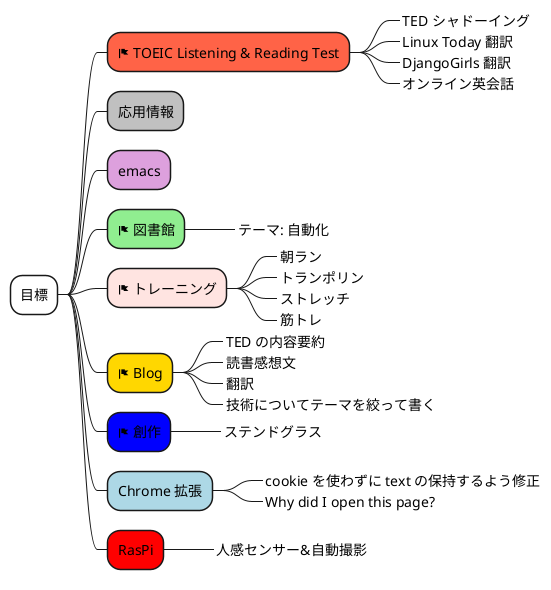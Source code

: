 @startmindmap
*[#white] 目標
**[#tomato] <&flag> TOEIC Listening & Reading Test
***_ TED シャドーイング
***_ Linux Today 翻訳
***_ DjangoGirls 翻訳
***_ オンライン英会話
**[#silver] 応用情報
**[#plum] emacs
**[#lightgreen] <&flag> 図書館
***_ テーマ: 自動化
**[#mistyrose] <&flag> トレーニング
***_ 朝ラン
***_ トランポリン
***_ ストレッチ
***_ 筋トレ
**[#gold] <&flag> Blog
***_ TED の内容要約
***_ 読書感想文
***_ 翻訳
***_ 技術についてテーマを絞って書く
**[#blue] <&flag> 創作
***_ ステンドグラス
**[#lightblue] Chrome 拡張
***_ cookie を使わずに text の保持するよう修正
***_ Why did I open this page?
**[#red] RasPi
***_ 人感センサー&自動撮影
@endmindmap
